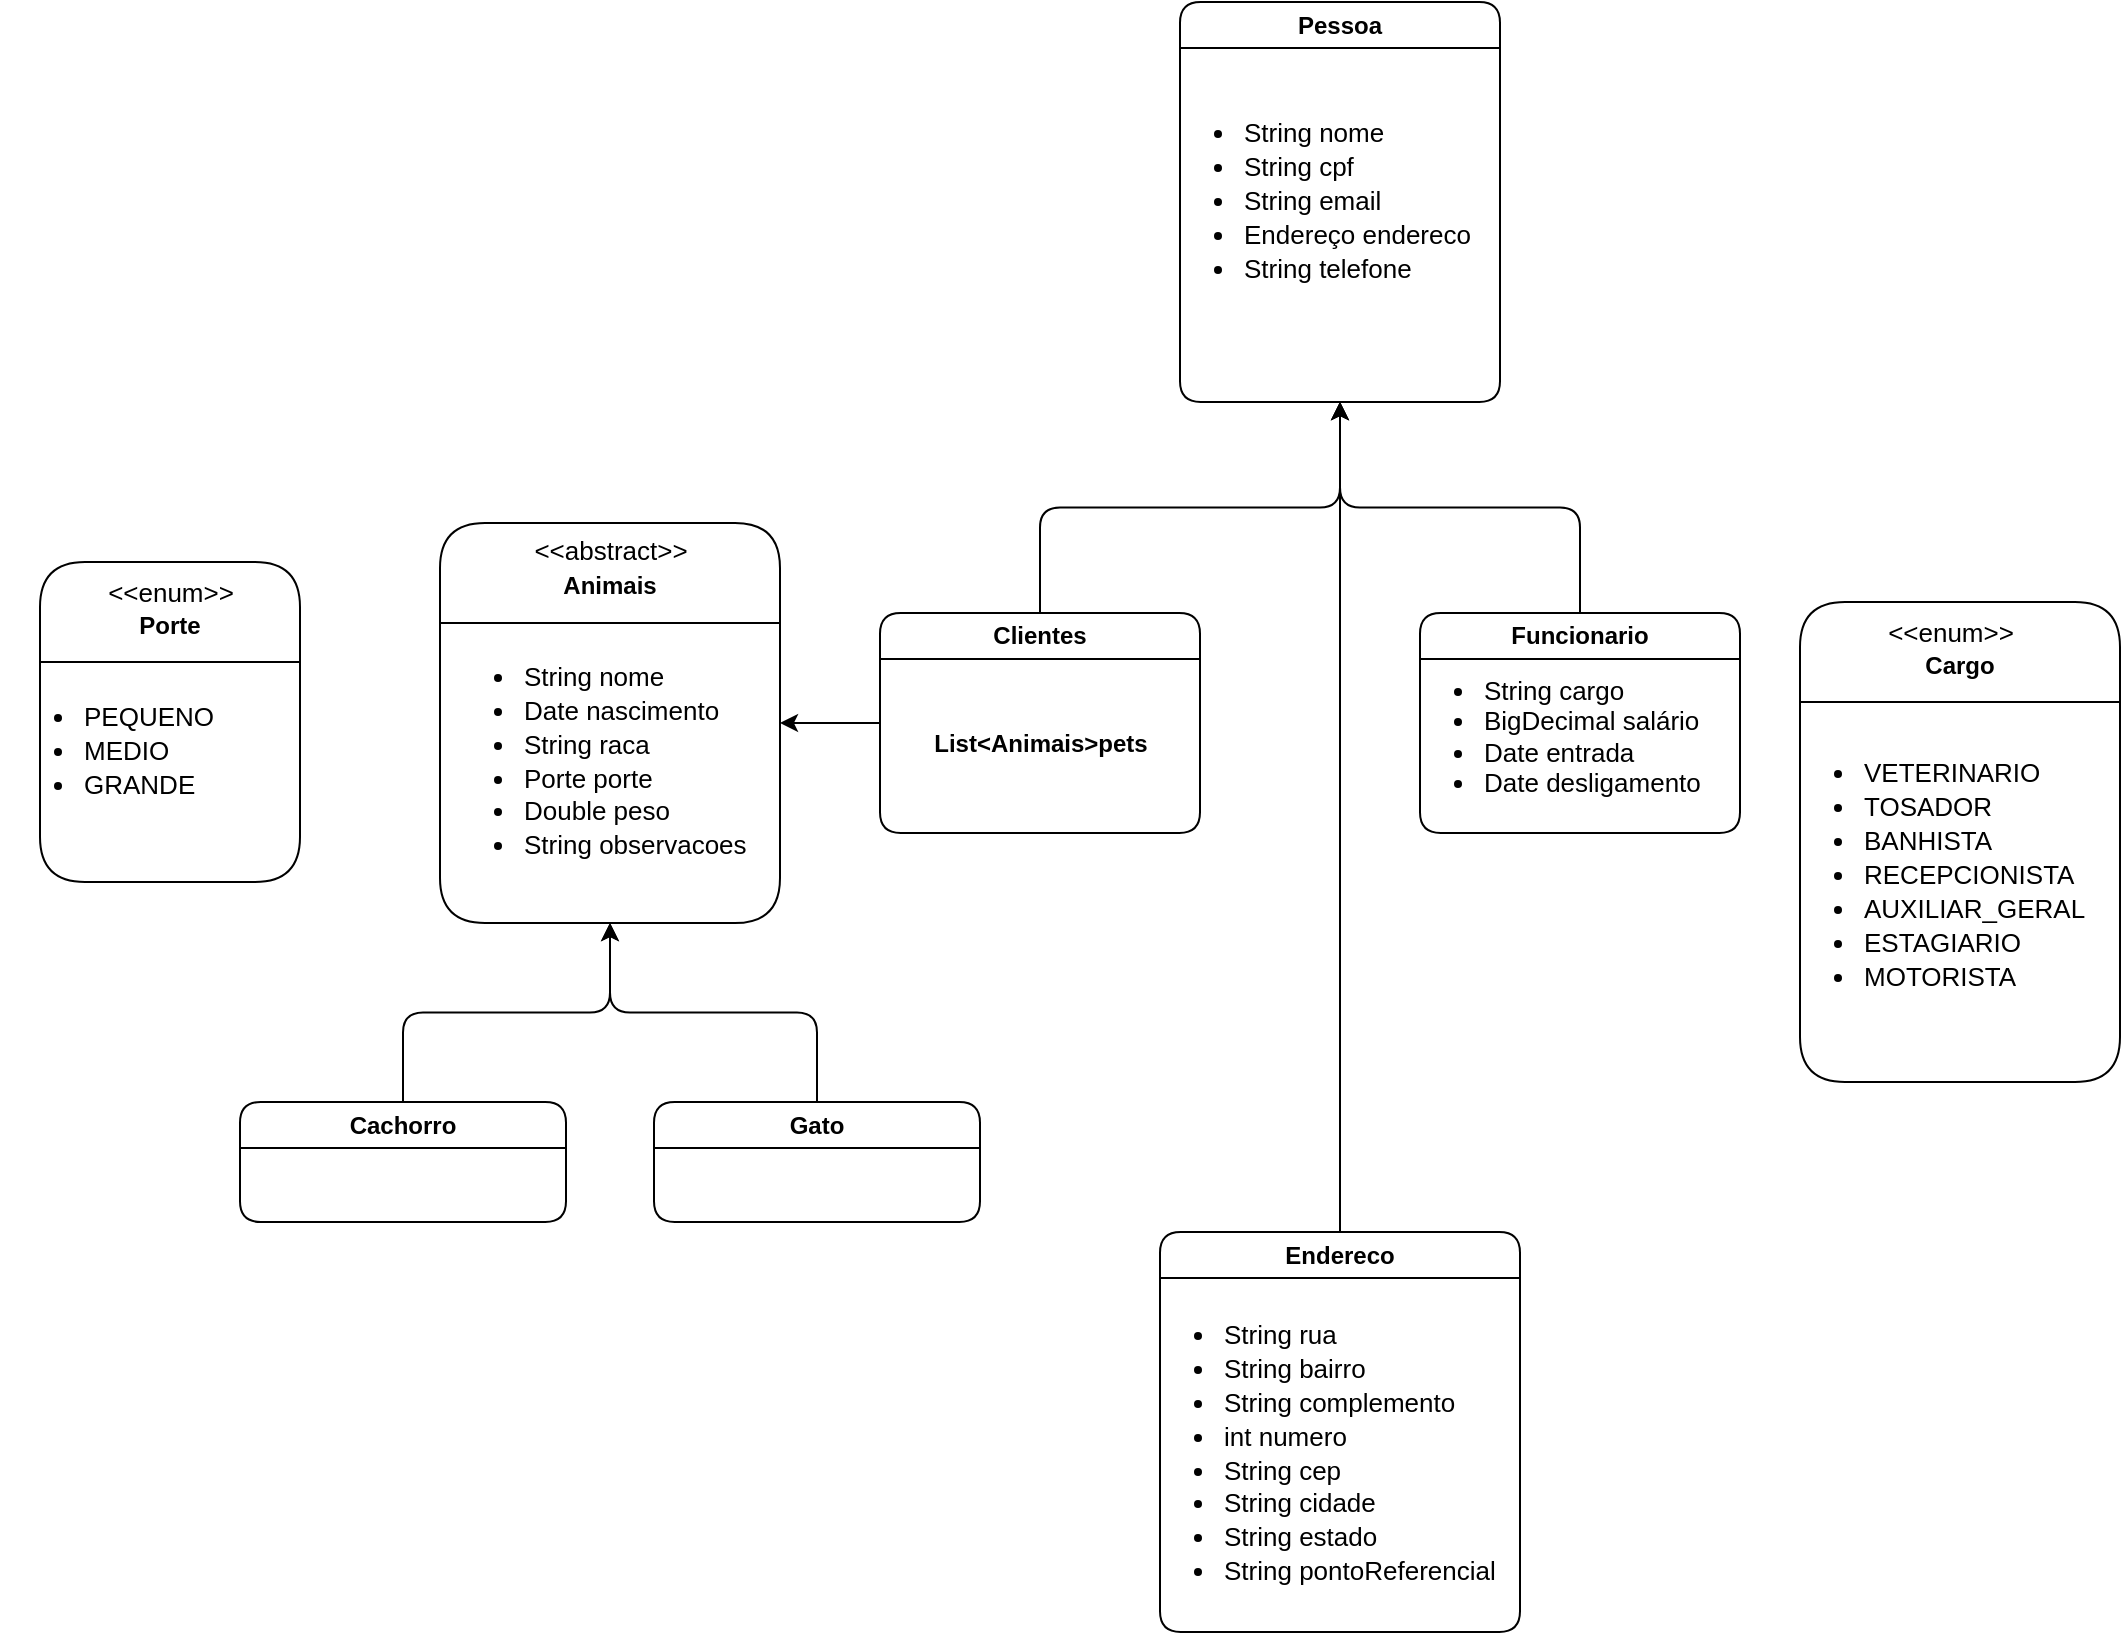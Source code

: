 <mxfile version="20.8.4" type="github">
  <diagram id="BwbueZTwrP3kuk7v8FJx" name="Página-1">
    <mxGraphModel dx="2016" dy="1177" grid="1" gridSize="10" guides="1" tooltips="1" connect="1" arrows="1" fold="1" page="1" pageScale="1" pageWidth="291" pageHeight="413" math="0" shadow="0">
      <root>
        <mxCell id="0" />
        <mxCell id="1" parent="0" />
        <mxCell id="epSY7fTq6KrpXsiW4jf5-23" style="edgeStyle=orthogonalEdgeStyle;rounded=1;orthogonalLoop=1;jettySize=auto;html=1;exitX=0;exitY=0.5;exitDx=0;exitDy=0;entryX=1;entryY=0.5;entryDx=0;entryDy=0;fontSize=13;" parent="1" source="epSY7fTq6KrpXsiW4jf5-2" target="epSY7fTq6KrpXsiW4jf5-14" edge="1">
          <mxGeometry relative="1" as="geometry" />
        </mxCell>
        <mxCell id="epSY7fTq6KrpXsiW4jf5-40" style="edgeStyle=orthogonalEdgeStyle;rounded=1;orthogonalLoop=1;jettySize=auto;html=1;exitX=0.5;exitY=0;exitDx=0;exitDy=0;entryX=0.5;entryY=1;entryDx=0;entryDy=0;fontSize=13;" parent="1" source="epSY7fTq6KrpXsiW4jf5-2" target="epSY7fTq6KrpXsiW4jf5-34" edge="1">
          <mxGeometry relative="1" as="geometry" />
        </mxCell>
        <mxCell id="epSY7fTq6KrpXsiW4jf5-2" value="Clientes" style="swimlane;whiteSpace=wrap;html=1;rounded=1;" parent="1" vertex="1">
          <mxGeometry x="-50" y="75.5" width="160" height="110" as="geometry" />
        </mxCell>
        <mxCell id="epSY7fTq6KrpXsiW4jf5-4" value="List&amp;lt;Animais&amp;gt;pets" style="text;html=1;align=center;verticalAlign=middle;resizable=0;points=[];autosize=1;strokeColor=none;fillColor=none;fontStyle=1;rounded=1;" parent="epSY7fTq6KrpXsiW4jf5-2" vertex="1">
          <mxGeometry x="15" y="50" width="130" height="30" as="geometry" />
        </mxCell>
        <mxCell id="epSY7fTq6KrpXsiW4jf5-13" style="edgeStyle=orthogonalEdgeStyle;rounded=1;orthogonalLoop=1;jettySize=auto;html=1;exitX=0.5;exitY=0;exitDx=0;exitDy=0;fontSize=13;entryX=0.5;entryY=1;entryDx=0;entryDy=0;" parent="1" source="epSY7fTq6KrpXsiW4jf5-7" target="epSY7fTq6KrpXsiW4jf5-34" edge="1">
          <mxGeometry relative="1" as="geometry">
            <mxPoint x="205" y="280" as="targetPoint" />
          </mxGeometry>
        </mxCell>
        <mxCell id="epSY7fTq6KrpXsiW4jf5-7" value="Endereco" style="swimlane;whiteSpace=wrap;html=1;rounded=1;" parent="1" vertex="1">
          <mxGeometry x="90" y="385" width="180" height="200" as="geometry" />
        </mxCell>
        <mxCell id="epSY7fTq6KrpXsiW4jf5-9" value="&lt;ul style=&quot;font-size: 13px; line-height: 130%;&quot;&gt;&lt;li&gt;String rua&lt;/li&gt;&lt;li style=&quot;&quot;&gt;String bairro&lt;/li&gt;&lt;li style=&quot;&quot;&gt;&lt;span style=&quot;background-color: initial;&quot;&gt;String complemento&lt;/span&gt;&lt;br&gt;&lt;/li&gt;&lt;li&gt;int numero&lt;/li&gt;&lt;li&gt;String cep&lt;/li&gt;&lt;li&gt;String cidade&lt;/li&gt;&lt;li&gt;String estado&lt;/li&gt;&lt;li&gt;String pontoReferencial&lt;/li&gt;&lt;/ul&gt;" style="text;html=1;align=left;verticalAlign=middle;resizable=0;points=[];autosize=1;strokeColor=none;fillColor=none;rounded=1;" parent="epSY7fTq6KrpXsiW4jf5-7" vertex="1">
          <mxGeometry x="-10" y="26" width="200" height="170" as="geometry" />
        </mxCell>
        <mxCell id="epSY7fTq6KrpXsiW4jf5-14" value="Animais" style="swimlane;whiteSpace=wrap;html=1;rounded=1;startSize=50;spacingTop=13;" parent="1" vertex="1">
          <mxGeometry x="-270" y="30.5" width="170" height="200" as="geometry" />
        </mxCell>
        <mxCell id="epSY7fTq6KrpXsiW4jf5-16" value="&lt;ul style=&quot;font-size: 13px; line-height: 130%;&quot;&gt;&lt;li&gt;String nome&lt;/li&gt;&lt;li style=&quot;&quot;&gt;&lt;span style=&quot;background-color: initial;&quot;&gt;Date nascimento&lt;/span&gt;&lt;/li&gt;&lt;li style=&quot;&quot;&gt;&lt;span style=&quot;background-color: initial;&quot;&gt;String raca&lt;/span&gt;&lt;/li&gt;&lt;li style=&quot;&quot;&gt;Porte porte&lt;/li&gt;&lt;li style=&quot;&quot;&gt;Double peso&lt;/li&gt;&lt;li style=&quot;&quot;&gt;String observacoes&lt;/li&gt;&lt;/ul&gt;" style="text;html=1;align=left;verticalAlign=middle;resizable=0;points=[];autosize=1;strokeColor=none;fillColor=none;rounded=1;" parent="epSY7fTq6KrpXsiW4jf5-14" vertex="1">
          <mxGeometry y="49" width="170" height="140" as="geometry" />
        </mxCell>
        <mxCell id="epSY7fTq6KrpXsiW4jf5-33" value="&amp;lt;&amp;lt;abstract&amp;gt;&amp;gt;" style="text;html=1;align=center;verticalAlign=middle;resizable=0;points=[];autosize=1;strokeColor=none;fillColor=none;fontSize=13;" parent="epSY7fTq6KrpXsiW4jf5-14" vertex="1">
          <mxGeometry x="35" y="-2" width="100" height="30" as="geometry" />
        </mxCell>
        <mxCell id="epSY7fTq6KrpXsiW4jf5-24" style="edgeStyle=orthogonalEdgeStyle;rounded=1;orthogonalLoop=1;jettySize=auto;html=1;exitX=0.5;exitY=0;exitDx=0;exitDy=0;entryX=0.5;entryY=1;entryDx=0;entryDy=0;fontSize=13;" parent="1" source="epSY7fTq6KrpXsiW4jf5-17" target="epSY7fTq6KrpXsiW4jf5-14" edge="1">
          <mxGeometry relative="1" as="geometry" />
        </mxCell>
        <mxCell id="epSY7fTq6KrpXsiW4jf5-17" value="Cachorro" style="swimlane;whiteSpace=wrap;html=1;rounded=1;" parent="1" vertex="1">
          <mxGeometry x="-370" y="320" width="163" height="60" as="geometry" />
        </mxCell>
        <mxCell id="epSY7fTq6KrpXsiW4jf5-25" style="edgeStyle=orthogonalEdgeStyle;rounded=1;orthogonalLoop=1;jettySize=auto;html=1;exitX=0.5;exitY=0;exitDx=0;exitDy=0;fontSize=13;entryX=0.5;entryY=1;entryDx=0;entryDy=0;" parent="1" source="epSY7fTq6KrpXsiW4jf5-20" target="epSY7fTq6KrpXsiW4jf5-14" edge="1">
          <mxGeometry relative="1" as="geometry">
            <mxPoint x="-200" y="280" as="targetPoint" />
          </mxGeometry>
        </mxCell>
        <mxCell id="epSY7fTq6KrpXsiW4jf5-20" value="Gato" style="swimlane;whiteSpace=wrap;html=1;rounded=1;" parent="1" vertex="1">
          <mxGeometry x="-163" y="320" width="163" height="60" as="geometry" />
        </mxCell>
        <mxCell id="epSY7fTq6KrpXsiW4jf5-27" value="Porte" style="swimlane;whiteSpace=wrap;html=1;rounded=1;startSize=50;spacingTop=14;" parent="1" vertex="1">
          <mxGeometry x="-470" y="50" width="130" height="160" as="geometry" />
        </mxCell>
        <mxCell id="epSY7fTq6KrpXsiW4jf5-29" value="&lt;ul style=&quot;font-size: 13px; line-height: 130%;&quot;&gt;&lt;li&gt;PEQUENO&lt;/li&gt;&lt;li&gt;MEDIO&lt;/li&gt;&lt;li&gt;GRANDE&lt;/li&gt;&lt;/ul&gt;" style="text;html=1;align=left;verticalAlign=middle;resizable=0;points=[];autosize=1;strokeColor=none;fillColor=none;rounded=1;labelBackgroundColor=none;spacing=2;rotation=0;" parent="epSY7fTq6KrpXsiW4jf5-27" vertex="1">
          <mxGeometry x="-20" y="50" width="130" height="90" as="geometry" />
        </mxCell>
        <mxCell id="epSY7fTq6KrpXsiW4jf5-32" value="&amp;lt;&amp;lt;enum&amp;gt;&amp;gt;" style="text;html=1;align=center;verticalAlign=middle;resizable=0;points=[];autosize=1;strokeColor=none;fillColor=none;fontSize=13;" parent="epSY7fTq6KrpXsiW4jf5-27" vertex="1">
          <mxGeometry x="20" width="90" height="30" as="geometry" />
        </mxCell>
        <mxCell id="epSY7fTq6KrpXsiW4jf5-34" value="Pessoa" style="swimlane;whiteSpace=wrap;html=1;rounded=1;" parent="1" vertex="1">
          <mxGeometry x="100" y="-230" width="160" height="200" as="geometry" />
        </mxCell>
        <mxCell id="epSY7fTq6KrpXsiW4jf5-36" value="&lt;ul style=&quot;font-size: 13px; line-height: 130%;&quot;&gt;&lt;li&gt;String nome&lt;/li&gt;&lt;li style=&quot;&quot;&gt;String cpf&lt;/li&gt;&lt;li style=&quot;&quot;&gt;String email&lt;/li&gt;&lt;li style=&quot;&quot;&gt;Endereço endereco&lt;/li&gt;&lt;li&gt;String telefone&lt;/li&gt;&lt;/ul&gt;" style="text;html=1;align=left;verticalAlign=middle;resizable=0;points=[];autosize=1;strokeColor=none;fillColor=none;rounded=1;" parent="epSY7fTq6KrpXsiW4jf5-34" vertex="1">
          <mxGeometry x="-10" y="40" width="180" height="120" as="geometry" />
        </mxCell>
        <mxCell id="epSY7fTq6KrpXsiW4jf5-41" style="edgeStyle=orthogonalEdgeStyle;rounded=1;orthogonalLoop=1;jettySize=auto;html=1;exitX=0.5;exitY=0;exitDx=0;exitDy=0;entryX=0.5;entryY=1;entryDx=0;entryDy=0;fontSize=13;" parent="1" source="epSY7fTq6KrpXsiW4jf5-38" target="epSY7fTq6KrpXsiW4jf5-34" edge="1">
          <mxGeometry relative="1" as="geometry" />
        </mxCell>
        <mxCell id="epSY7fTq6KrpXsiW4jf5-38" value="Funcionario" style="swimlane;whiteSpace=wrap;html=1;rounded=1;" parent="1" vertex="1">
          <mxGeometry x="220" y="75.5" width="160" height="110" as="geometry" />
        </mxCell>
        <mxCell id="epSY7fTq6KrpXsiW4jf5-42" value="&lt;ul&gt;&lt;li&gt;String cargo&lt;/li&gt;&lt;li&gt;BigDecimal salário&lt;/li&gt;&lt;li&gt;Date entrada&lt;/li&gt;&lt;li&gt;Date desligamento&lt;/li&gt;&lt;/ul&gt;" style="text;strokeColor=none;fillColor=none;html=1;whiteSpace=wrap;verticalAlign=middle;overflow=hidden;rounded=1;labelBackgroundColor=none;fontSize=13;" parent="epSY7fTq6KrpXsiW4jf5-38" vertex="1">
          <mxGeometry x="-10" y="15" width="160" height="80" as="geometry" />
        </mxCell>
        <mxCell id="EgaVa4KAyTJcIK_QN-NM-1" value="Cargo" style="swimlane;whiteSpace=wrap;html=1;rounded=1;startSize=50;spacingTop=14;" vertex="1" parent="1">
          <mxGeometry x="410" y="70" width="160" height="240" as="geometry" />
        </mxCell>
        <mxCell id="EgaVa4KAyTJcIK_QN-NM-2" value="&lt;ul style=&quot;font-size: 13px; line-height: 130%;&quot;&gt;&lt;li&gt;VETERINARIO&lt;/li&gt;&lt;li&gt;TOSADOR&lt;/li&gt;&lt;li&gt;BANHISTA&lt;/li&gt;&lt;li&gt;RECEPCIONISTA&lt;/li&gt;&lt;li&gt;AUXILIAR_GERAL&lt;/li&gt;&lt;li&gt;ESTAGIARIO&lt;/li&gt;&lt;li&gt;MOTORISTA&lt;/li&gt;&lt;/ul&gt;" style="text;html=1;align=left;verticalAlign=middle;resizable=0;points=[];autosize=1;strokeColor=none;fillColor=none;rounded=1;labelBackgroundColor=none;spacing=2;rotation=0;" vertex="1" parent="EgaVa4KAyTJcIK_QN-NM-1">
          <mxGeometry x="-10" y="57" width="170" height="160" as="geometry" />
        </mxCell>
        <mxCell id="EgaVa4KAyTJcIK_QN-NM-3" value="&amp;lt;&amp;lt;enum&amp;gt;&amp;gt;" style="text;html=1;align=center;verticalAlign=middle;resizable=0;points=[];autosize=1;strokeColor=none;fillColor=none;fontSize=13;" vertex="1" parent="EgaVa4KAyTJcIK_QN-NM-1">
          <mxGeometry x="30" width="90" height="30" as="geometry" />
        </mxCell>
      </root>
    </mxGraphModel>
  </diagram>
</mxfile>
